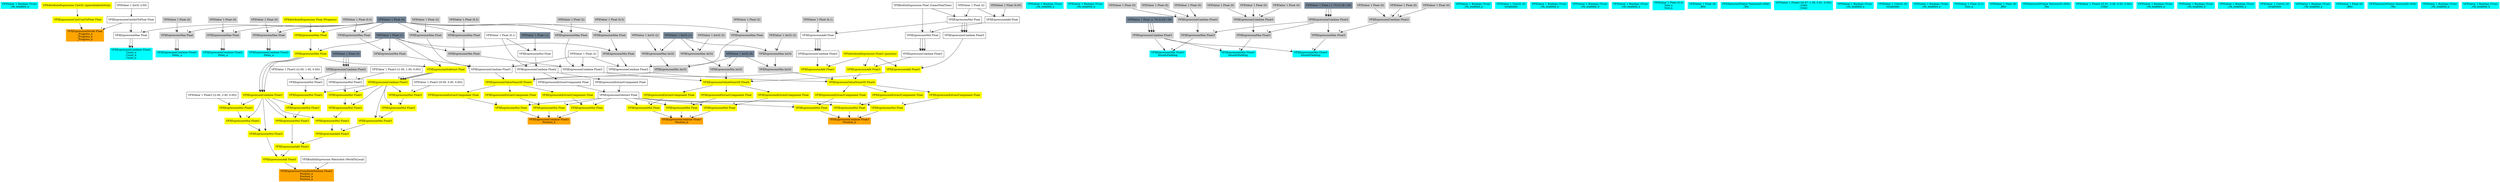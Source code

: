digraph G {
node0 [shape="box" color="cyan" style="filled" label="VFXValue`1 Boolean (True)
_vfx_enabled_a"]
node1 [shape="box" color="cyan" style="filled" label="VFXExpressionCombine Float2
Count_a
Count_a
Count_a"]
node2 [shape="box" label="VFXExpressionMax Float"]
node3 [shape="box" label="VFXExpressionCastIntToFloat Float"]
node4 [shape="box" label="VFXValue`1 Int32 (150)"]
node5 [shape="box" color="lightslategray" style="filled" label="VFXValue`1 Float (0)"]
node6 [shape="box" color="cyan" style="filled" label="VFXExpressionCombine Float2
Delay_a"]
node7 [shape="box" color="lightgray" style="filled" label="VFXExpressionMax Float"]
node8 [shape="box" color="lightgray" style="filled" label="VFXValue`1 Float (0)"]
node9 [shape="box" color="cyan" style="filled" label="VFXValue`1 Boolean (True)
_vfx_enabled_a"]
node10 [shape="box" color="cyan" style="filled" label="VFXExpressionCombine Float2
Delay_a"]
node11 [shape="box" color="lightgray" style="filled" label="VFXExpressionMax Float"]
node12 [shape="box" color="lightgray" style="filled" label="VFXValue`1 Float (0)"]
node13 [shape="box" color="cyan" style="filled" label="VFXValue`1 Boolean (True)
_vfx_enabled_a"]
node14 [shape="box" color="cyan" style="filled" label="VFXExpressionCombine Float2
Delay_a"]
node15 [shape="box" color="lightgray" style="filled" label="VFXExpressionMax Float"]
node16 [shape="box" color="lightgray" style="filled" label="VFXValue`1 Float (0)"]
node17 [shape="box" color="cyan" style="filled" label="VFXExpressionMin Float3
boundsPadding"]
node18 [shape="box" color="lightgray" style="filled" label="VFXExpressionMax Float3"]
node19 [shape="box" color="lightgray" style="filled" label="VFXExpressionCombine Float3"]
node20 [shape="box" color="lightgray" style="filled" label="VFXValue`1 Float (0)"]
node21 [shape="box" color="lightgray" style="filled" label="VFXValue`1 Float (0)"]
node22 [shape="box" color="lightgray" style="filled" label="VFXValue`1 Float (0)"]
node23 [shape="box" color="lightgray" style="filled" label="VFXExpressionCombine Float3"]
node24 [shape="box" color="lightslategray" style="filled" label="VFXValue`1 Float (-1,701412E+38)"]
node25 [shape="box" color="lightgray" style="filled" label="VFXExpressionCombine Float3"]
node26 [shape="box" color="lightslategray" style="filled" label="VFXValue`1 Float (1,701412E+38)"]
node27 [shape="box" color="cyan" style="filled" label="VFXExpressionMin Float3
boundsPadding"]
node28 [shape="box" color="lightgray" style="filled" label="VFXExpressionMax Float3"]
node29 [shape="box" color="lightgray" style="filled" label="VFXExpressionCombine Float3"]
node30 [shape="box" color="lightgray" style="filled" label="VFXValue`1 Float (0)"]
node31 [shape="box" color="lightgray" style="filled" label="VFXValue`1 Float (0)"]
node32 [shape="box" color="lightgray" style="filled" label="VFXValue`1 Float (0)"]
node33 [shape="box" color="cyan" style="filled" label="VFXExpressionMin Float3
boundsPadding"]
node34 [shape="box" color="lightgray" style="filled" label="VFXExpressionMax Float3"]
node35 [shape="box" color="lightgray" style="filled" label="VFXExpressionCombine Float3"]
node36 [shape="box" color="lightgray" style="filled" label="VFXValue`1 Float (0)"]
node37 [shape="box" color="lightgray" style="filled" label="VFXValue`1 Float (0)"]
node38 [shape="box" color="lightgray" style="filled" label="VFXValue`1 Float (0)"]
node39 [shape="box" color="cyan" style="filled" label="VFXValue`1 Boolean (True)
_vfx_enabled_a"]
node40 [shape="box" color="orange" style="filled" label="VFXExpressionDivide Float
_Progress_a
_Progress_a
_Progress_a"]
node41 [shape="box" color="yellow" style="filled" label="VFXExpressionCastUintToFloat Float"]
node42 [shape="box" color="yellow" style="filled" label="VFXAttributeExpression Uint32 (spawnIndexInStrip)"]
node43 [shape="box" color="cyan" style="filled" label="VFXValue`1 Uint32 (0)
stripIndex"]
node44 [shape="box" color="cyan" style="filled" label="VFXValue`1 Boolean (True)
_vfx_enabled_a"]
node45 [shape="box" color="orange" style="filled" label="VFXExpressionTransformPosition Float3
Position_a
Position_a
Position_a"]
node46 [shape="box" label="VFXBuiltInExpression Matrix4x4 (WorldToLocal)"]
node47 [shape="box" color="yellow" style="filled" label="VFXExpressionAdd Float3"]
node48 [shape="box" color="yellow" style="filled" label="VFXExpressionAdd Float3"]
node49 [shape="box" color="yellow" style="filled" label="VFXExpressionAdd Float3"]
node50 [shape="box" color="yellow" style="filled" label="VFXExpressionMul Float3"]
node51 [shape="box" color="yellow" style="filled" label="VFXExpressionMul Float3"]
node52 [shape="box" color="yellow" style="filled" label="VFXExpressionMul Float3"]
node53 [shape="box" label="VFXValue`1 Float3 ((0.00, 0.00, 0.00))"]
node54 [shape="box" color="yellow" style="filled" label="VFXExpressionCombine Float3"]
node55 [shape="box" color="yellow" style="filled" label="VFXExpressionSubtract Float"]
node56 [shape="box" color="lightslategray" style="filled" label="VFXValue`1 Float (1)"]
node57 [shape="box" color="yellow" style="filled" label="VFXExpressionMin Float"]
node58 [shape="box" color="yellow" style="filled" label="VFXExpressionMax Float"]
node59 [shape="box" color="yellow" style="filled" label="VFXAttributeExpression Float (Progress)"]
node60 [shape="box" color="yellow" style="filled" label="VFXExpressionMul Float3"]
node61 [shape="box" color="yellow" style="filled" label="VFXExpressionMul Float3"]
node62 [shape="box" color="yellow" style="filled" label="VFXExpressionMul Float3"]
node63 [shape="box" label="VFXExpressionMul Float3"]
node64 [shape="box" color="lightgray" style="filled" label="VFXExpressionCombine Float3"]
node65 [shape="box" color="lightslategray" style="filled" label="VFXValue`1 Float (3)"]
node66 [shape="box" label="VFXValue`1 Float3 ((1.00, 1.00, 0.00))"]
node67 [shape="box" color="yellow" style="filled" label="VFXExpressionCombine Float3"]
node68 [shape="box" color="yellow" style="filled" label="VFXExpressionMul Float3"]
node69 [shape="box" color="yellow" style="filled" label="VFXExpressionMul Float3"]
node70 [shape="box" color="yellow" style="filled" label="VFXExpressionMul Float3"]
node71 [shape="box" label="VFXExpressionMul Float3"]
node72 [shape="box" label="VFXValue`1 Float3 ((2.00, 1.00, 0.00))"]
node73 [shape="box" color="yellow" style="filled" label="VFXExpressionMul Float3"]
node74 [shape="box" color="yellow" style="filled" label="VFXExpressionMul Float3"]
node75 [shape="box" color="yellow" style="filled" label="VFXExpressionMul Float3"]
node76 [shape="box" label="VFXValue`1 Float3 ((2.00, 2.00, 0.00))"]
node77 [shape="box" color="cyan" style="filled" label="VFXValue`1 Boolean (True)
_vfx_enabled_b"]
node78 [shape="box" color="orange" style="filled" label="VFXExpressionCombine Float3
Position_b"]
node79 [shape="box" color="yellow" style="filled" label="VFXExpressionMul Float"]
node80 [shape="box" color="yellow" style="filled" label="VFXExpressionExtractComponent Float"]
node81 [shape="box" color="yellow" style="filled" label="VFXExpressionValueNoise3D Float4"]
node82 [shape="box" color="yellow" style="filled" label="VFXExpressionAdd Float3"]
node83 [shape="box" color="yellow" style="filled" label="VFXAttributeExpression Float3 (position)"]
node84 [shape="box" label="VFXExpressionCombine Float3"]
node85 [shape="box" label="VFXExpressionMul Float"]
node86 [shape="box" label="VFXBuiltInExpression Float (GameTotalTime)"]
node87 [shape="box" label="VFXValue`1 Float (2)"]
node88 [shape="box" label="VFXExpressionCombine Float3"]
node89 [shape="box" label="VFXValue`1 Float (2)"]
node90 [shape="box" color="lightgray" style="filled" label="VFXExpressionMin Float"]
node91 [shape="box" color="lightgray" style="filled" label="VFXExpressionMax Float"]
node92 [shape="box" color="lightgray" style="filled" label="VFXValue`1 Float (0,5)"]
node93 [shape="box" color="lightgray" style="filled" label="VFXExpressionMax Float"]
node94 [shape="box" color="lightgray" style="filled" label="VFXValue`1 Float (2)"]
node95 [shape="box" color="lightgray" style="filled" label="VFXExpressionMin Int32"]
node96 [shape="box" color="lightgray" style="filled" label="VFXExpressionMax Int32"]
node97 [shape="box" color="lightgray" style="filled" label="VFXValue`1 Int32 (2)"]
node98 [shape="box" color="lightslategray" style="filled" label="VFXValue`1 Int32 (1)"]
node99 [shape="box" color="lightslategray" style="filled" label="VFXValue`1 Int32 (8)"]
node100 [shape="box" label="VFXExpressionSubtract Float"]
node101 [shape="box" label="VFXExpressionExtractComponent Float"]
node102 [shape="box" label="VFXExpressionCombine Float2"]
node103 [shape="box" label="VFXValue`1 Float (0,1)"]
node104 [shape="box" label="VFXExpressionMul Float"]
node105 [shape="box" color="lightslategray" style="filled" label="VFXValue`1 Float (-1)"]
node106 [shape="box" label="VFXExpressionExtractComponent Float"]
node107 [shape="box" color="yellow" style="filled" label="VFXExpressionMul Float"]
node108 [shape="box" color="yellow" style="filled" label="VFXExpressionExtractComponent Float"]
node109 [shape="box" color="yellow" style="filled" label="VFXExpressionMul Float"]
node110 [shape="box" color="yellow" style="filled" label="VFXExpressionExtractComponent Float"]
node111 [shape="box" color="cyan" style="filled" label="VFXValue`1 Boolean (True)
_vfx_enabled_a"]
node112 [shape="box" color="cyan" style="filled" label="VFXValue`1 Float (0,4)
Size_a
Size_a"]
node113 [shape="box" color="cyan" style="filled" label="VFXValue`1 Float (8)
_Bits"]
node114 [shape="box" color="cyan" style="filled" label="VFXTexture2DValue Texture2D (956)
_Tex"]
node115 [shape="box" color="cyan" style="filled" label="VFXValue`1 Float4 ((0.47, 1.38, 5.91, 0.00))
_Color
_Color"]
node116 [shape="box" color="cyan" style="filled" label="VFXValue`1 Boolean (True)
_vfx_enabled_a"]
node117 [shape="box" color="cyan" style="filled" label="VFXValue`1 Uint32 (0)
stripIndex"]
node118 [shape="box" color="cyan" style="filled" label="VFXValue`1 Boolean (True)
_vfx_enabled_a"]
node119 [shape="box" color="cyan" style="filled" label="VFXValue`1 Float (0,2)
Size_a"]
node120 [shape="box" color="cyan" style="filled" label="VFXValue`1 Float (8)
_Bits"]
node121 [shape="box" color="cyan" style="filled" label="VFXTexture2DValue Texture2D (956)
_Tex"]
node122 [shape="box" color="cyan" style="filled" label="VFXValue`1 Float4 ((5.91, 5.06, 0.50, 0.00))
_Color"]
node123 [shape="box" color="cyan" style="filled" label="VFXValue`1 Boolean (True)
_vfx_enabled_a"]
node124 [shape="box" color="cyan" style="filled" label="VFXValue`1 Boolean (True)
_vfx_enabled_b"]
node125 [shape="box" color="orange" style="filled" label="VFXExpressionCombine Float3
Position_b"]
node126 [shape="box" color="yellow" style="filled" label="VFXExpressionMul Float"]
node127 [shape="box" color="yellow" style="filled" label="VFXExpressionExtractComponent Float"]
node128 [shape="box" color="yellow" style="filled" label="VFXExpressionValueNoise3D Float4"]
node129 [shape="box" color="yellow" style="filled" label="VFXExpressionAdd Float3"]
node130 [shape="box" label="VFXExpressionCombine Float3"]
node131 [shape="box" label="VFXExpressionAdd Float"]
node132 [shape="box" color="lightgray" style="filled" label="VFXValue`1 Float (0,1)"]
node133 [shape="box" label="VFXExpressionCombine Float3"]
node134 [shape="box" color="lightgray" style="filled" label="VFXExpressionMin Float"]
node135 [shape="box" color="lightgray" style="filled" label="VFXExpressionMax Float"]
node136 [shape="box" color="lightgray" style="filled" label="VFXValue`1 Float (0,5)"]
node137 [shape="box" color="lightgray" style="filled" label="VFXExpressionMax Float"]
node138 [shape="box" color="lightgray" style="filled" label="VFXValue`1 Float (2)"]
node139 [shape="box" color="lightgray" style="filled" label="VFXExpressionMin Int32"]
node140 [shape="box" color="lightgray" style="filled" label="VFXExpressionMax Int32"]
node141 [shape="box" color="lightgray" style="filled" label="VFXValue`1 Int32 (2)"]
node142 [shape="box" color="yellow" style="filled" label="VFXExpressionMul Float"]
node143 [shape="box" color="yellow" style="filled" label="VFXExpressionExtractComponent Float"]
node144 [shape="box" color="yellow" style="filled" label="VFXExpressionMul Float"]
node145 [shape="box" color="yellow" style="filled" label="VFXExpressionExtractComponent Float"]
node146 [shape="box" color="cyan" style="filled" label="VFXValue`1 Boolean (True)
_vfx_enabled_a"]
node147 [shape="box" color="cyan" style="filled" label="VFXValue`1 Uint32 (0)
stripIndex"]
node148 [shape="box" color="cyan" style="filled" label="VFXValue`1 Boolean (True)
_vfx_enabled_a"]
node149 [shape="box" color="cyan" style="filled" label="VFXValue`1 Float (8)
_Bits"]
node150 [shape="box" color="cyan" style="filled" label="VFXTexture2DValue Texture2D (956)
_Tex"]
node151 [shape="box" color="cyan" style="filled" label="VFXValue`1 Boolean (True)
_vfx_enabled_a"]
node152 [shape="box" color="cyan" style="filled" label="VFXValue`1 Boolean (True)
_vfx_enabled_b"]
node153 [shape="box" color="orange" style="filled" label="VFXExpressionCombine Float3
Position_b"]
node154 [shape="box" color="yellow" style="filled" label="VFXExpressionMul Float"]
node155 [shape="box" color="yellow" style="filled" label="VFXExpressionExtractComponent Float"]
node156 [shape="box" color="yellow" style="filled" label="VFXExpressionValueNoise3D Float4"]
node157 [shape="box" color="yellow" style="filled" label="VFXExpressionAdd Float3"]
node158 [shape="box" label="VFXExpressionCombine Float3"]
node159 [shape="box" label="VFXExpressionMul Float"]
node160 [shape="box" label="VFXExpressionAdd Float"]
node161 [shape="box" color="lightgray" style="filled" label="VFXValue`1 Float (0,05)"]
node162 [shape="box" label="VFXExpressionCombine Float3"]
node163 [shape="box" color="lightgray" style="filled" label="VFXExpressionMin Float"]
node164 [shape="box" color="lightgray" style="filled" label="VFXExpressionMax Float"]
node165 [shape="box" color="lightgray" style="filled" label="VFXValue`1 Float (0,5)"]
node166 [shape="box" color="lightgray" style="filled" label="VFXExpressionMax Float"]
node167 [shape="box" color="lightgray" style="filled" label="VFXValue`1 Float (2)"]
node168 [shape="box" color="lightgray" style="filled" label="VFXExpressionMin Int32"]
node169 [shape="box" color="lightgray" style="filled" label="VFXExpressionMax Int32"]
node170 [shape="box" color="lightgray" style="filled" label="VFXValue`1 Int32 (2)"]
node171 [shape="box" color="yellow" style="filled" label="VFXExpressionMul Float"]
node172 [shape="box" color="yellow" style="filled" label="VFXExpressionExtractComponent Float"]
node173 [shape="box" color="yellow" style="filled" label="VFXExpressionMul Float"]
node174 [shape="box" color="yellow" style="filled" label="VFXExpressionExtractComponent Float"]
node2 -> node1 [headlabel="0"]
node2 -> node1 [headlabel="1"]
node3 -> node2 [headlabel="0"]
node5 -> node2 [headlabel="1"]
node4 -> node3 
node7 -> node6 [headlabel="0"]
node7 -> node6 [headlabel="1"]
node8 -> node7 [headlabel="0"]
node5 -> node7 [headlabel="1"]
node11 -> node10 [headlabel="0"]
node11 -> node10 [headlabel="1"]
node12 -> node11 [headlabel="0"]
node5 -> node11 [headlabel="1"]
node15 -> node14 [headlabel="0"]
node15 -> node14 [headlabel="1"]
node16 -> node15 [headlabel="0"]
node5 -> node15 [headlabel="1"]
node18 -> node17 [headlabel="0"]
node25 -> node17 [headlabel="1"]
node19 -> node18 [headlabel="0"]
node23 -> node18 [headlabel="1"]
node20 -> node19 [headlabel="0"]
node21 -> node19 [headlabel="1"]
node22 -> node19 [headlabel="2"]
node24 -> node23 [headlabel="0"]
node24 -> node23 [headlabel="1"]
node24 -> node23 [headlabel="2"]
node26 -> node25 [headlabel="0"]
node26 -> node25 [headlabel="1"]
node26 -> node25 [headlabel="2"]
node28 -> node27 [headlabel="0"]
node25 -> node27 [headlabel="1"]
node29 -> node28 [headlabel="0"]
node23 -> node28 [headlabel="1"]
node30 -> node29 [headlabel="0"]
node31 -> node29 [headlabel="1"]
node32 -> node29 [headlabel="2"]
node34 -> node33 [headlabel="0"]
node25 -> node33 [headlabel="1"]
node35 -> node34 [headlabel="0"]
node23 -> node34 [headlabel="1"]
node36 -> node35 [headlabel="0"]
node37 -> node35 [headlabel="1"]
node38 -> node35 [headlabel="2"]
node41 -> node40 [headlabel="0"]
node3 -> node40 [headlabel="1"]
node42 -> node41 
node46 -> node45 [headlabel="0"]
node47 -> node45 [headlabel="1"]
node48 -> node47 [headlabel="0"]
node73 -> node47 [headlabel="1"]
node49 -> node48 [headlabel="0"]
node68 -> node48 [headlabel="1"]
node50 -> node49 [headlabel="0"]
node60 -> node49 [headlabel="1"]
node51 -> node50 [headlabel="0"]
node54 -> node50 [headlabel="1"]
node52 -> node51 [headlabel="0"]
node54 -> node51 [headlabel="1"]
node53 -> node52 [headlabel="0"]
node54 -> node52 [headlabel="1"]
node55 -> node54 [headlabel="0"]
node55 -> node54 [headlabel="1"]
node55 -> node54 [headlabel="2"]
node56 -> node55 [headlabel="0"]
node57 -> node55 [headlabel="1"]
node58 -> node57 [headlabel="0"]
node56 -> node57 [headlabel="1"]
node59 -> node58 [headlabel="0"]
node5 -> node58 [headlabel="1"]
node61 -> node60 [headlabel="0"]
node67 -> node60 [headlabel="1"]
node62 -> node61 [headlabel="0"]
node54 -> node61 [headlabel="1"]
node63 -> node62 [headlabel="0"]
node54 -> node62 [headlabel="1"]
node64 -> node63 [headlabel="0"]
node66 -> node63 [headlabel="1"]
node65 -> node64 [headlabel="0"]
node65 -> node64 [headlabel="1"]
node65 -> node64 [headlabel="2"]
node57 -> node67 [headlabel="0"]
node57 -> node67 [headlabel="1"]
node57 -> node67 [headlabel="2"]
node69 -> node68 [headlabel="0"]
node67 -> node68 [headlabel="1"]
node70 -> node69 [headlabel="0"]
node67 -> node69 [headlabel="1"]
node71 -> node70 [headlabel="0"]
node54 -> node70 [headlabel="1"]
node64 -> node71 [headlabel="0"]
node72 -> node71 [headlabel="1"]
node74 -> node73 [headlabel="0"]
node67 -> node73 [headlabel="1"]
node75 -> node74 [headlabel="0"]
node67 -> node74 [headlabel="1"]
node76 -> node75 [headlabel="0"]
node67 -> node75 [headlabel="1"]
node79 -> node78 [headlabel="0"]
node107 -> node78 [headlabel="1"]
node109 -> node78 [headlabel="2"]
node80 -> node79 [headlabel="0"]
node100 -> node79 [headlabel="1"]
node81 -> node80 
node82 -> node81 [headlabel="0"]
node88 -> node81 [headlabel="1"]
node95 -> node81 [headlabel="2"]
node83 -> node82 [headlabel="0"]
node84 -> node82 [headlabel="1"]
node85 -> node84 [headlabel="0"]
node85 -> node84 [headlabel="1"]
node85 -> node84 [headlabel="2"]
node86 -> node85 [headlabel="0"]
node87 -> node85 [headlabel="1"]
node89 -> node88 [headlabel="0"]
node90 -> node88 [headlabel="1"]
node93 -> node88 [headlabel="2"]
node91 -> node90 [headlabel="0"]
node56 -> node90 [headlabel="1"]
node92 -> node91 [headlabel="0"]
node5 -> node91 [headlabel="1"]
node94 -> node93 [headlabel="0"]
node5 -> node93 [headlabel="1"]
node96 -> node95 [headlabel="0"]
node99 -> node95 [headlabel="1"]
node97 -> node96 [headlabel="0"]
node98 -> node96 [headlabel="1"]
node101 -> node100 [headlabel="0"]
node106 -> node100 [headlabel="1"]
node102 -> node101 
node103 -> node102 [headlabel="0"]
node104 -> node102 [headlabel="1"]
node105 -> node104 [headlabel="0"]
node103 -> node104 [headlabel="1"]
node102 -> node106 
node108 -> node107 [headlabel="0"]
node100 -> node107 [headlabel="1"]
node81 -> node108 
node110 -> node109 [headlabel="0"]
node100 -> node109 [headlabel="1"]
node81 -> node110 
node126 -> node125 [headlabel="0"]
node142 -> node125 [headlabel="1"]
node144 -> node125 [headlabel="2"]
node127 -> node126 [headlabel="0"]
node100 -> node126 [headlabel="1"]
node128 -> node127 
node129 -> node128 [headlabel="0"]
node133 -> node128 [headlabel="1"]
node139 -> node128 [headlabel="2"]
node83 -> node129 [headlabel="0"]
node130 -> node129 [headlabel="1"]
node131 -> node130 [headlabel="0"]
node131 -> node130 [headlabel="1"]
node131 -> node130 [headlabel="2"]
node85 -> node131 [headlabel="0"]
node132 -> node131 [headlabel="1"]
node89 -> node133 [headlabel="0"]
node134 -> node133 [headlabel="1"]
node137 -> node133 [headlabel="2"]
node135 -> node134 [headlabel="0"]
node56 -> node134 [headlabel="1"]
node136 -> node135 [headlabel="0"]
node5 -> node135 [headlabel="1"]
node138 -> node137 [headlabel="0"]
node5 -> node137 [headlabel="1"]
node140 -> node139 [headlabel="0"]
node99 -> node139 [headlabel="1"]
node141 -> node140 [headlabel="0"]
node98 -> node140 [headlabel="1"]
node143 -> node142 [headlabel="0"]
node100 -> node142 [headlabel="1"]
node128 -> node143 
node145 -> node144 [headlabel="0"]
node100 -> node144 [headlabel="1"]
node128 -> node145 
node154 -> node153 [headlabel="0"]
node171 -> node153 [headlabel="1"]
node173 -> node153 [headlabel="2"]
node155 -> node154 [headlabel="0"]
node100 -> node154 [headlabel="1"]
node156 -> node155 
node157 -> node156 [headlabel="0"]
node162 -> node156 [headlabel="1"]
node168 -> node156 [headlabel="2"]
node83 -> node157 [headlabel="0"]
node158 -> node157 [headlabel="1"]
node159 -> node158 [headlabel="0"]
node159 -> node158 [headlabel="1"]
node159 -> node158 [headlabel="2"]
node86 -> node159 [headlabel="0"]
node160 -> node159 [headlabel="1"]
node87 -> node160 [headlabel="0"]
node161 -> node160 [headlabel="1"]
node89 -> node162 [headlabel="0"]
node163 -> node162 [headlabel="1"]
node166 -> node162 [headlabel="2"]
node164 -> node163 [headlabel="0"]
node56 -> node163 [headlabel="1"]
node165 -> node164 [headlabel="0"]
node5 -> node164 [headlabel="1"]
node167 -> node166 [headlabel="0"]
node5 -> node166 [headlabel="1"]
node169 -> node168 [headlabel="0"]
node99 -> node168 [headlabel="1"]
node170 -> node169 [headlabel="0"]
node98 -> node169 [headlabel="1"]
node172 -> node171 [headlabel="0"]
node100 -> node171 [headlabel="1"]
node156 -> node172 
node174 -> node173 [headlabel="0"]
node100 -> node173 [headlabel="1"]
node156 -> node174 
}

